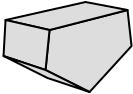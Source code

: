 <?xml version="1.0" encoding="UTF-8"?>
<dia:diagram xmlns:dia="http://www.lysator.liu.se/~alla/dia/">
  <dia:layer name="dibujo" visible="true" connectable="true" active="true">
    <dia:group>
      <dia:attribute name="meta">
        <dia:composite type="dict"/>
      </dia:attribute>
      <dia:attribute name="matrix"/>
      <dia:object type="Standard - Polygon" version="0" id="O0">
        <dia:attribute name="obj_pos">
          <dia:point val="2.3,1.4"/>
        </dia:attribute>
        <dia:attribute name="obj_bb">
          <dia:rectangle val="2.047,0.337;6.452,4.562"/>
        </dia:attribute>
        <dia:attribute name="poly_points">
          <dia:point val="2.3,1.4"/>
          <dia:point val="6.2,0.4"/>
          <dia:point val="6.4,2.2"/>
          <dia:point val="4.3,4.5"/>
          <dia:point val="2.1,3.4"/>
        </dia:attribute>
        <dia:attribute name="inner_color">
          <dia:color val="#ddddddff"/>
        </dia:attribute>
        <dia:attribute name="show_background">
          <dia:boolean val="true"/>
        </dia:attribute>
        <dia:attribute name="line_join">
          <dia:enum val="1"/>
        </dia:attribute>
      </dia:object>
      <dia:object type="Standard - Polygon" version="0" id="O1">
        <dia:attribute name="obj_pos">
          <dia:point val="0.1,0.9"/>
        </dia:attribute>
        <dia:attribute name="obj_bb">
          <dia:rectangle val="-0.127,-0.051;6.429,1.451"/>
        </dia:attribute>
        <dia:attribute name="poly_points">
          <dia:point val="0.1,0.9"/>
          <dia:point val="4.1,2.22e-16"/>
          <dia:point val="6.2,0.4"/>
          <dia:point val="2.3,1.4"/>
        </dia:attribute>
        <dia:attribute name="inner_color">
          <dia:color val="#ddddddff"/>
        </dia:attribute>
        <dia:attribute name="show_background">
          <dia:boolean val="true"/>
        </dia:attribute>
        <dia:attribute name="line_join">
          <dia:enum val="1"/>
        </dia:attribute>
      </dia:object>
      <dia:object type="Standard - Polygon" version="0" id="O2">
        <dia:attribute name="obj_pos">
          <dia:point val="0.1,0.9"/>
        </dia:attribute>
        <dia:attribute name="obj_bb">
          <dia:rectangle val="-0.052,0.838;2.354,3.467"/>
        </dia:attribute>
        <dia:attribute name="poly_points">
          <dia:point val="0.1,0.9"/>
          <dia:point val="2.3,1.4"/>
          <dia:point val="2.1,3.4"/>
          <dia:point val="2e-06,2.7"/>
        </dia:attribute>
        <dia:attribute name="inner_color">
          <dia:color val="#ddddddff"/>
        </dia:attribute>
        <dia:attribute name="show_background">
          <dia:boolean val="true"/>
        </dia:attribute>
        <dia:attribute name="line_join">
          <dia:enum val="1"/>
        </dia:attribute>
      </dia:object>
      <dia:object type="Standard - Polygon" version="0" id="O3">
        <dia:attribute name="obj_pos">
          <dia:point val="2e-06,2.7"/>
        </dia:attribute>
        <dia:attribute name="obj_bb">
          <dia:rectangle val="-0.022,2.653;4.322,4.547"/>
        </dia:attribute>
        <dia:attribute name="poly_points">
          <dia:point val="2e-06,2.7"/>
          <dia:point val="2.1,3.4"/>
          <dia:point val="4.3,4.5"/>
          <dia:point val="2.2,3.8"/>
        </dia:attribute>
        <dia:attribute name="inner_color">
          <dia:color val="#ddddddff"/>
        </dia:attribute>
        <dia:attribute name="show_background">
          <dia:boolean val="true"/>
        </dia:attribute>
        <dia:attribute name="line_join">
          <dia:enum val="1"/>
        </dia:attribute>
      </dia:object>
    </dia:group>
  </dia:layer>
</dia:diagram>
